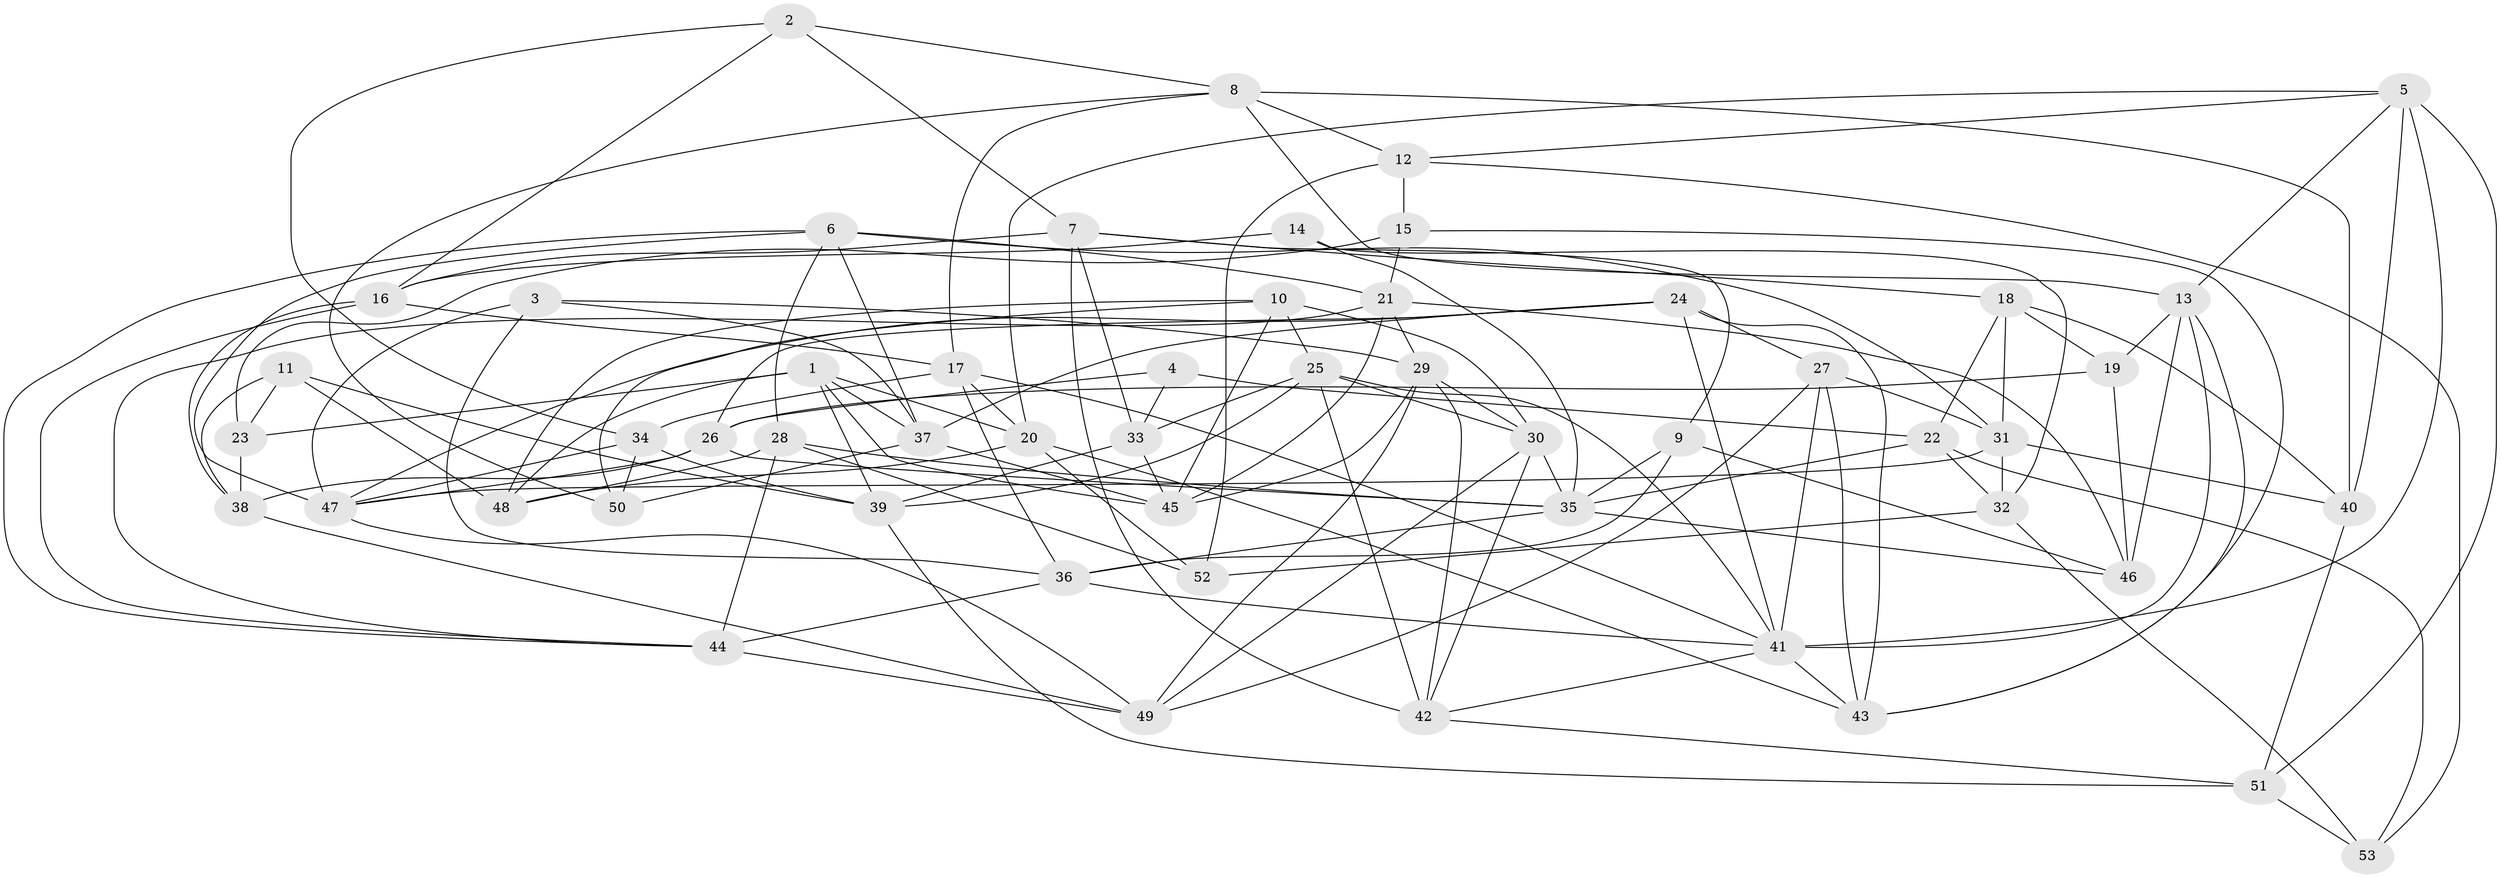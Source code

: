 // original degree distribution, {4: 1.0}
// Generated by graph-tools (version 1.1) at 2025/03/03/09/25 03:03:07]
// undirected, 53 vertices, 142 edges
graph export_dot {
graph [start="1"]
  node [color=gray90,style=filled];
  1;
  2;
  3;
  4;
  5;
  6;
  7;
  8;
  9;
  10;
  11;
  12;
  13;
  14;
  15;
  16;
  17;
  18;
  19;
  20;
  21;
  22;
  23;
  24;
  25;
  26;
  27;
  28;
  29;
  30;
  31;
  32;
  33;
  34;
  35;
  36;
  37;
  38;
  39;
  40;
  41;
  42;
  43;
  44;
  45;
  46;
  47;
  48;
  49;
  50;
  51;
  52;
  53;
  1 -- 20 [weight=1.0];
  1 -- 23 [weight=1.0];
  1 -- 37 [weight=1.0];
  1 -- 39 [weight=1.0];
  1 -- 45 [weight=1.0];
  1 -- 48 [weight=1.0];
  2 -- 7 [weight=1.0];
  2 -- 8 [weight=1.0];
  2 -- 16 [weight=1.0];
  2 -- 34 [weight=1.0];
  3 -- 29 [weight=1.0];
  3 -- 36 [weight=1.0];
  3 -- 37 [weight=1.0];
  3 -- 47 [weight=1.0];
  4 -- 22 [weight=2.0];
  4 -- 26 [weight=1.0];
  4 -- 33 [weight=1.0];
  5 -- 12 [weight=1.0];
  5 -- 13 [weight=1.0];
  5 -- 20 [weight=1.0];
  5 -- 40 [weight=1.0];
  5 -- 41 [weight=1.0];
  5 -- 51 [weight=1.0];
  6 -- 21 [weight=1.0];
  6 -- 28 [weight=1.0];
  6 -- 31 [weight=1.0];
  6 -- 37 [weight=1.0];
  6 -- 44 [weight=1.0];
  6 -- 47 [weight=1.0];
  7 -- 9 [weight=1.0];
  7 -- 16 [weight=1.0];
  7 -- 18 [weight=1.0];
  7 -- 33 [weight=1.0];
  7 -- 42 [weight=1.0];
  8 -- 12 [weight=1.0];
  8 -- 13 [weight=1.0];
  8 -- 17 [weight=1.0];
  8 -- 40 [weight=1.0];
  8 -- 50 [weight=1.0];
  9 -- 35 [weight=1.0];
  9 -- 36 [weight=1.0];
  9 -- 46 [weight=1.0];
  10 -- 25 [weight=1.0];
  10 -- 30 [weight=1.0];
  10 -- 45 [weight=2.0];
  10 -- 48 [weight=1.0];
  10 -- 50 [weight=1.0];
  11 -- 23 [weight=1.0];
  11 -- 38 [weight=1.0];
  11 -- 39 [weight=1.0];
  11 -- 48 [weight=1.0];
  12 -- 15 [weight=2.0];
  12 -- 52 [weight=1.0];
  12 -- 53 [weight=1.0];
  13 -- 19 [weight=1.0];
  13 -- 41 [weight=1.0];
  13 -- 43 [weight=1.0];
  13 -- 46 [weight=1.0];
  14 -- 16 [weight=1.0];
  14 -- 32 [weight=2.0];
  14 -- 35 [weight=1.0];
  15 -- 21 [weight=1.0];
  15 -- 23 [weight=2.0];
  15 -- 43 [weight=1.0];
  16 -- 17 [weight=1.0];
  16 -- 38 [weight=1.0];
  16 -- 44 [weight=1.0];
  17 -- 20 [weight=1.0];
  17 -- 34 [weight=1.0];
  17 -- 36 [weight=1.0];
  17 -- 41 [weight=1.0];
  18 -- 19 [weight=2.0];
  18 -- 22 [weight=1.0];
  18 -- 31 [weight=1.0];
  18 -- 40 [weight=1.0];
  19 -- 26 [weight=1.0];
  19 -- 46 [weight=2.0];
  20 -- 43 [weight=1.0];
  20 -- 48 [weight=1.0];
  20 -- 52 [weight=1.0];
  21 -- 29 [weight=1.0];
  21 -- 44 [weight=1.0];
  21 -- 45 [weight=1.0];
  21 -- 46 [weight=1.0];
  22 -- 32 [weight=1.0];
  22 -- 35 [weight=1.0];
  22 -- 53 [weight=1.0];
  23 -- 38 [weight=2.0];
  24 -- 26 [weight=1.0];
  24 -- 27 [weight=1.0];
  24 -- 37 [weight=1.0];
  24 -- 41 [weight=1.0];
  24 -- 43 [weight=1.0];
  24 -- 47 [weight=1.0];
  25 -- 30 [weight=1.0];
  25 -- 33 [weight=1.0];
  25 -- 39 [weight=1.0];
  25 -- 41 [weight=1.0];
  25 -- 42 [weight=1.0];
  26 -- 35 [weight=1.0];
  26 -- 38 [weight=1.0];
  26 -- 47 [weight=1.0];
  27 -- 31 [weight=1.0];
  27 -- 41 [weight=2.0];
  27 -- 43 [weight=1.0];
  27 -- 49 [weight=1.0];
  28 -- 35 [weight=1.0];
  28 -- 44 [weight=1.0];
  28 -- 48 [weight=2.0];
  28 -- 52 [weight=1.0];
  29 -- 30 [weight=1.0];
  29 -- 42 [weight=1.0];
  29 -- 45 [weight=1.0];
  29 -- 49 [weight=1.0];
  30 -- 35 [weight=1.0];
  30 -- 42 [weight=1.0];
  30 -- 49 [weight=1.0];
  31 -- 32 [weight=1.0];
  31 -- 40 [weight=1.0];
  31 -- 47 [weight=1.0];
  32 -- 52 [weight=1.0];
  32 -- 53 [weight=1.0];
  33 -- 39 [weight=1.0];
  33 -- 45 [weight=2.0];
  34 -- 39 [weight=1.0];
  34 -- 47 [weight=2.0];
  34 -- 50 [weight=1.0];
  35 -- 36 [weight=1.0];
  35 -- 46 [weight=1.0];
  36 -- 41 [weight=1.0];
  36 -- 44 [weight=1.0];
  37 -- 45 [weight=1.0];
  37 -- 50 [weight=1.0];
  38 -- 49 [weight=1.0];
  39 -- 51 [weight=1.0];
  40 -- 51 [weight=2.0];
  41 -- 42 [weight=1.0];
  41 -- 43 [weight=1.0];
  42 -- 51 [weight=1.0];
  44 -- 49 [weight=1.0];
  47 -- 49 [weight=1.0];
  51 -- 53 [weight=1.0];
}
